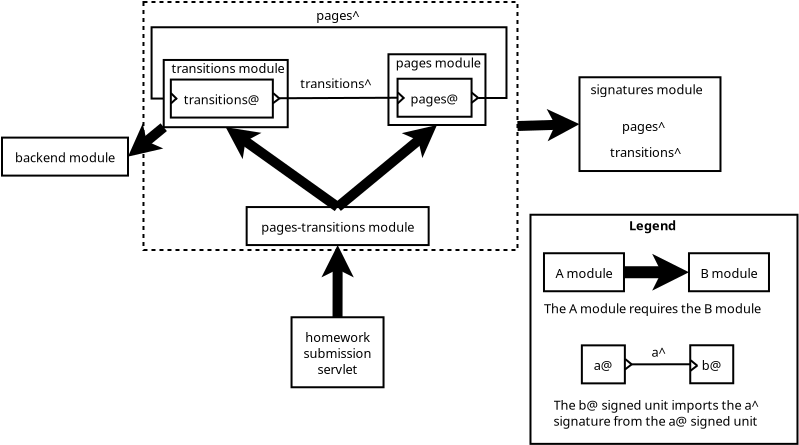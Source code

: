 <?xml version="1.0" encoding="UTF-8"?>
<dia:diagram xmlns:dia="http://www.lysator.liu.se/~alla/dia/">
  <dia:layer name="Background" visible="true">
    <dia:object type="Standard - Box" version="0" id="O0">
      <dia:attribute name="obj_pos">
        <dia:point val="-24.343,-5.639"/>
      </dia:attribute>
      <dia:attribute name="obj_bb">
        <dia:rectangle val="-24.393,-5.689;-5.593,6.811"/>
      </dia:attribute>
      <dia:attribute name="elem_corner">
        <dia:point val="-24.343,-5.639"/>
      </dia:attribute>
      <dia:attribute name="elem_width">
        <dia:real val="18.7"/>
      </dia:attribute>
      <dia:attribute name="elem_height">
        <dia:real val="12.4"/>
      </dia:attribute>
      <dia:attribute name="show_background">
        <dia:boolean val="true"/>
      </dia:attribute>
      <dia:attribute name="line_style">
        <dia:enum val="4"/>
      </dia:attribute>
      <dia:attribute name="dashlength">
        <dia:real val="2"/>
      </dia:attribute>
    </dia:object>
    <dia:object type="Flowchart - Box" version="0" id="O1">
      <dia:attribute name="obj_pos">
        <dia:point val="-16.94,10.124"/>
      </dia:attribute>
      <dia:attribute name="obj_bb">
        <dia:rectangle val="-16.99,10.074;-12.29,13.674"/>
      </dia:attribute>
      <dia:attribute name="elem_corner">
        <dia:point val="-16.94,10.124"/>
      </dia:attribute>
      <dia:attribute name="elem_width">
        <dia:real val="4.6"/>
      </dia:attribute>
      <dia:attribute name="elem_height">
        <dia:real val="3.5"/>
      </dia:attribute>
      <dia:attribute name="show_background">
        <dia:boolean val="true"/>
      </dia:attribute>
      <dia:attribute name="padding">
        <dia:real val="0.5"/>
      </dia:attribute>
      <dia:attribute name="text">
        <dia:composite type="text">
          <dia:attribute name="string">
            <dia:string>#homework
submission
servlet#</dia:string>
          </dia:attribute>
          <dia:attribute name="font">
            <dia:font family="sans" style="0" name="Helvetica"/>
          </dia:attribute>
          <dia:attribute name="height">
            <dia:real val="0.8"/>
          </dia:attribute>
          <dia:attribute name="pos">
            <dia:point val="-14.64,11.324"/>
          </dia:attribute>
          <dia:attribute name="color">
            <dia:color val="#000000"/>
          </dia:attribute>
          <dia:attribute name="alignment">
            <dia:enum val="1"/>
          </dia:attribute>
        </dia:composite>
      </dia:attribute>
    </dia:object>
    <dia:object type="Flowchart - Box" version="0" id="O2">
      <dia:attribute name="obj_pos">
        <dia:point val="-19.184,4.614"/>
      </dia:attribute>
      <dia:attribute name="obj_bb">
        <dia:rectangle val="-19.234,4.564;-10.034,6.564"/>
      </dia:attribute>
      <dia:attribute name="elem_corner">
        <dia:point val="-19.184,4.614"/>
      </dia:attribute>
      <dia:attribute name="elem_width">
        <dia:real val="9.1"/>
      </dia:attribute>
      <dia:attribute name="elem_height">
        <dia:real val="1.9"/>
      </dia:attribute>
      <dia:attribute name="show_background">
        <dia:boolean val="true"/>
      </dia:attribute>
      <dia:attribute name="padding">
        <dia:real val="0.5"/>
      </dia:attribute>
      <dia:attribute name="text">
        <dia:composite type="text">
          <dia:attribute name="string">
            <dia:string>#pages-transitions module#</dia:string>
          </dia:attribute>
          <dia:attribute name="font">
            <dia:font family="sans" style="0" name="Helvetica"/>
          </dia:attribute>
          <dia:attribute name="height">
            <dia:real val="0.8"/>
          </dia:attribute>
          <dia:attribute name="pos">
            <dia:point val="-14.634,5.814"/>
          </dia:attribute>
          <dia:attribute name="color">
            <dia:color val="#000000"/>
          </dia:attribute>
          <dia:attribute name="alignment">
            <dia:enum val="1"/>
          </dia:attribute>
        </dia:composite>
      </dia:attribute>
    </dia:object>
    <dia:object type="Standard - Line" version="0" id="O3">
      <dia:attribute name="obj_pos">
        <dia:point val="-14.634,4.614"/>
      </dia:attribute>
      <dia:attribute name="obj_bb">
        <dia:rectangle val="-14.986,-0.034;-9.157,4.966"/>
      </dia:attribute>
      <dia:attribute name="conn_endpoints">
        <dia:point val="-14.634,4.614"/>
        <dia:point val="-9.668,0.511"/>
      </dia:attribute>
      <dia:attribute name="numcp">
        <dia:int val="1"/>
      </dia:attribute>
      <dia:attribute name="line_width">
        <dia:real val="0.5"/>
      </dia:attribute>
      <dia:attribute name="end_arrow">
        <dia:enum val="22"/>
      </dia:attribute>
      <dia:attribute name="end_arrow_length">
        <dia:real val="0.5"/>
      </dia:attribute>
      <dia:attribute name="end_arrow_width">
        <dia:real val="0.5"/>
      </dia:attribute>
      <dia:connections>
        <dia:connection handle="0" to="O2" connection="2"/>
        <dia:connection handle="1" to="O11" connection="6"/>
      </dia:connections>
    </dia:object>
    <dia:object type="Standard - Line" version="0" id="O4">
      <dia:attribute name="obj_pos">
        <dia:point val="-14.64,10.124"/>
      </dia:attribute>
      <dia:attribute name="obj_bb">
        <dia:rectangle val="-15.134,6.264;-14.133,10.374"/>
      </dia:attribute>
      <dia:attribute name="conn_endpoints">
        <dia:point val="-14.64,10.124"/>
        <dia:point val="-14.634,6.514"/>
      </dia:attribute>
      <dia:attribute name="numcp">
        <dia:int val="1"/>
      </dia:attribute>
      <dia:attribute name="line_width">
        <dia:real val="0.5"/>
      </dia:attribute>
      <dia:attribute name="end_arrow">
        <dia:enum val="22"/>
      </dia:attribute>
      <dia:attribute name="end_arrow_length">
        <dia:real val="0.5"/>
      </dia:attribute>
      <dia:attribute name="end_arrow_width">
        <dia:real val="0.5"/>
      </dia:attribute>
      <dia:connections>
        <dia:connection handle="0" to="O1" connection="2"/>
        <dia:connection handle="1" to="O2" connection="13"/>
      </dia:connections>
    </dia:object>
    <dia:object type="Flowchart - Box" version="0" id="O5">
      <dia:attribute name="obj_pos">
        <dia:point val="-31.417,1.141"/>
      </dia:attribute>
      <dia:attribute name="obj_bb">
        <dia:rectangle val="-31.467,1.091;-25.067,3.091"/>
      </dia:attribute>
      <dia:attribute name="elem_corner">
        <dia:point val="-31.417,1.141"/>
      </dia:attribute>
      <dia:attribute name="elem_width">
        <dia:real val="6.3"/>
      </dia:attribute>
      <dia:attribute name="elem_height">
        <dia:real val="1.9"/>
      </dia:attribute>
      <dia:attribute name="show_background">
        <dia:boolean val="true"/>
      </dia:attribute>
      <dia:attribute name="padding">
        <dia:real val="0.5"/>
      </dia:attribute>
      <dia:attribute name="text">
        <dia:composite type="text">
          <dia:attribute name="string">
            <dia:string>#backend module#</dia:string>
          </dia:attribute>
          <dia:attribute name="font">
            <dia:font family="sans" style="0" name="Helvetica"/>
          </dia:attribute>
          <dia:attribute name="height">
            <dia:real val="0.8"/>
          </dia:attribute>
          <dia:attribute name="pos">
            <dia:point val="-28.267,2.341"/>
          </dia:attribute>
          <dia:attribute name="color">
            <dia:color val="#000000"/>
          </dia:attribute>
          <dia:attribute name="alignment">
            <dia:enum val="1"/>
          </dia:attribute>
        </dia:composite>
      </dia:attribute>
    </dia:object>
    <dia:object type="Standard - Line" version="0" id="O6">
      <dia:attribute name="obj_pos">
        <dia:point val="-23.331,0.621"/>
      </dia:attribute>
      <dia:attribute name="obj_bb">
        <dia:rectangle val="-25.628,0.269;-22.979,2.636"/>
      </dia:attribute>
      <dia:attribute name="conn_endpoints">
        <dia:point val="-23.331,0.621"/>
        <dia:point val="-25.117,2.091"/>
      </dia:attribute>
      <dia:attribute name="numcp">
        <dia:int val="1"/>
      </dia:attribute>
      <dia:attribute name="line_width">
        <dia:real val="0.5"/>
      </dia:attribute>
      <dia:attribute name="end_arrow">
        <dia:enum val="22"/>
      </dia:attribute>
      <dia:attribute name="end_arrow_length">
        <dia:real val="0.5"/>
      </dia:attribute>
      <dia:attribute name="end_arrow_width">
        <dia:real val="0.5"/>
      </dia:attribute>
      <dia:connections>
        <dia:connection handle="0" to="O35" connection="5"/>
        <dia:connection handle="1" to="O5" connection="8"/>
      </dia:connections>
    </dia:object>
    <dia:object type="Standard - Text" version="0" id="O7">
      <dia:attribute name="obj_pos">
        <dia:point val="-15.699,-4.736"/>
      </dia:attribute>
      <dia:attribute name="obj_bb">
        <dia:rectangle val="-15.699,-5.386;-13.249,-4.386"/>
      </dia:attribute>
      <dia:attribute name="text">
        <dia:composite type="text">
          <dia:attribute name="string">
            <dia:string>#pages^#</dia:string>
          </dia:attribute>
          <dia:attribute name="font">
            <dia:font family="sans" style="0" name="Helvetica"/>
          </dia:attribute>
          <dia:attribute name="height">
            <dia:real val="0.8"/>
          </dia:attribute>
          <dia:attribute name="pos">
            <dia:point val="-15.699,-4.736"/>
          </dia:attribute>
          <dia:attribute name="color">
            <dia:color val="#000000"/>
          </dia:attribute>
          <dia:attribute name="alignment">
            <dia:enum val="0"/>
          </dia:attribute>
        </dia:composite>
      </dia:attribute>
    </dia:object>
    <dia:object type="Standard - Line" version="0" id="O8">
      <dia:attribute name="obj_pos">
        <dia:point val="-14.634,4.614"/>
      </dia:attribute>
      <dia:attribute name="obj_bb">
        <dia:rectangle val="-20.725,0.069;-14.285,4.963"/>
      </dia:attribute>
      <dia:attribute name="conn_endpoints">
        <dia:point val="-14.634,4.614"/>
        <dia:point val="-20.231,0.621"/>
      </dia:attribute>
      <dia:attribute name="numcp">
        <dia:int val="1"/>
      </dia:attribute>
      <dia:attribute name="line_width">
        <dia:real val="0.5"/>
      </dia:attribute>
      <dia:attribute name="end_arrow">
        <dia:enum val="22"/>
      </dia:attribute>
      <dia:attribute name="end_arrow_length">
        <dia:real val="0.5"/>
      </dia:attribute>
      <dia:attribute name="end_arrow_width">
        <dia:real val="0.5"/>
      </dia:attribute>
      <dia:connections>
        <dia:connection handle="0" to="O2" connection="2"/>
        <dia:connection handle="1" to="O35" connection="6"/>
      </dia:connections>
    </dia:object>
    <dia:object type="Standard - Text" version="0" id="O9">
      <dia:attribute name="obj_pos">
        <dia:point val="-16.5,-1.324"/>
      </dia:attribute>
      <dia:attribute name="obj_bb">
        <dia:rectangle val="-16.5,-1.974;-12.65,-0.974"/>
      </dia:attribute>
      <dia:attribute name="text">
        <dia:composite type="text">
          <dia:attribute name="string">
            <dia:string>#transitions^#</dia:string>
          </dia:attribute>
          <dia:attribute name="font">
            <dia:font family="sans" style="0" name="Helvetica"/>
          </dia:attribute>
          <dia:attribute name="height">
            <dia:real val="0.8"/>
          </dia:attribute>
          <dia:attribute name="pos">
            <dia:point val="-16.5,-1.324"/>
          </dia:attribute>
          <dia:attribute name="color">
            <dia:color val="#000000"/>
          </dia:attribute>
          <dia:attribute name="alignment">
            <dia:enum val="0"/>
          </dia:attribute>
        </dia:composite>
      </dia:attribute>
    </dia:object>
    <dia:object type="Standard - Line" version="0" id="O10">
      <dia:attribute name="obj_pos">
        <dia:point val="-5.643,0.561"/>
      </dia:attribute>
      <dia:attribute name="obj_bb">
        <dia:rectangle val="-5.9,-0.04;-2.278,0.975"/>
      </dia:attribute>
      <dia:attribute name="conn_endpoints">
        <dia:point val="-5.643,0.561"/>
        <dia:point val="-2.543,0.468"/>
      </dia:attribute>
      <dia:attribute name="numcp">
        <dia:int val="1"/>
      </dia:attribute>
      <dia:attribute name="line_width">
        <dia:real val="0.5"/>
      </dia:attribute>
      <dia:attribute name="end_arrow">
        <dia:enum val="22"/>
      </dia:attribute>
      <dia:attribute name="end_arrow_length">
        <dia:real val="0.5"/>
      </dia:attribute>
      <dia:attribute name="end_arrow_width">
        <dia:real val="0.5"/>
      </dia:attribute>
      <dia:connections>
        <dia:connection handle="0" to="O0" connection="4"/>
        <dia:connection handle="1" to="O42" connection="3"/>
      </dia:connections>
    </dia:object>
    <dia:group>
      <dia:object type="Standard - Box" version="0" id="O11">
        <dia:attribute name="obj_pos">
          <dia:point val="-12.094,-3.026"/>
        </dia:attribute>
        <dia:attribute name="obj_bb">
          <dia:rectangle val="-12.143,-3.076;-7.194,0.561"/>
        </dia:attribute>
        <dia:attribute name="elem_corner">
          <dia:point val="-12.094,-3.026"/>
        </dia:attribute>
        <dia:attribute name="elem_width">
          <dia:real val="4.85"/>
        </dia:attribute>
        <dia:attribute name="elem_height">
          <dia:real val="3.537"/>
        </dia:attribute>
        <dia:attribute name="show_background">
          <dia:boolean val="true"/>
        </dia:attribute>
      </dia:object>
      <dia:object type="Standard - Text" version="0" id="O12">
        <dia:attribute name="obj_pos">
          <dia:point val="-11.724,-2.364"/>
        </dia:attribute>
        <dia:attribute name="obj_bb">
          <dia:rectangle val="-11.724,-3.014;-7.274,-2.014"/>
        </dia:attribute>
        <dia:attribute name="text">
          <dia:composite type="text">
            <dia:attribute name="string">
              <dia:string>#pages module#</dia:string>
            </dia:attribute>
            <dia:attribute name="font">
              <dia:font family="sans" style="0" name="Helvetica"/>
            </dia:attribute>
            <dia:attribute name="height">
              <dia:real val="0.8"/>
            </dia:attribute>
            <dia:attribute name="pos">
              <dia:point val="-11.724,-2.364"/>
            </dia:attribute>
            <dia:attribute name="color">
              <dia:color val="#000000"/>
            </dia:attribute>
            <dia:attribute name="alignment">
              <dia:enum val="0"/>
            </dia:attribute>
          </dia:composite>
        </dia:attribute>
      </dia:object>
      <dia:group>
        <dia:object type="Flowchart - Box" version="0" id="O13">
          <dia:attribute name="obj_pos">
            <dia:point val="-11.639,-1.802"/>
          </dia:attribute>
          <dia:attribute name="obj_bb">
            <dia:rectangle val="-11.689,-1.852;-7.889,0.148"/>
          </dia:attribute>
          <dia:attribute name="elem_corner">
            <dia:point val="-11.639,-1.802"/>
          </dia:attribute>
          <dia:attribute name="elem_width">
            <dia:real val="3.7"/>
          </dia:attribute>
          <dia:attribute name="elem_height">
            <dia:real val="1.9"/>
          </dia:attribute>
          <dia:attribute name="show_background">
            <dia:boolean val="true"/>
          </dia:attribute>
          <dia:attribute name="padding">
            <dia:real val="0.5"/>
          </dia:attribute>
          <dia:attribute name="text">
            <dia:composite type="text">
              <dia:attribute name="string">
                <dia:string>#pages@#</dia:string>
              </dia:attribute>
              <dia:attribute name="font">
                <dia:font family="sans" style="0" name="Helvetica"/>
              </dia:attribute>
              <dia:attribute name="height">
                <dia:real val="0.8"/>
              </dia:attribute>
              <dia:attribute name="pos">
                <dia:point val="-9.789,-0.602"/>
              </dia:attribute>
              <dia:attribute name="color">
                <dia:color val="#000000"/>
              </dia:attribute>
              <dia:attribute name="alignment">
                <dia:enum val="1"/>
              </dia:attribute>
            </dia:composite>
          </dia:attribute>
        </dia:object>
        <dia:object type="Standard - Line" version="0" id="O14">
          <dia:attribute name="obj_pos">
            <dia:point val="-11.639,-0.565"/>
          </dia:attribute>
          <dia:attribute name="obj_bb">
            <dia:rectangle val="-11.709,-0.935;-11.241,-0.494"/>
          </dia:attribute>
          <dia:attribute name="conn_endpoints">
            <dia:point val="-11.639,-0.565"/>
            <dia:point val="-11.312,-0.864"/>
          </dia:attribute>
          <dia:attribute name="numcp">
            <dia:int val="1"/>
          </dia:attribute>
        </dia:object>
        <dia:object type="Standard - Line" version="0" id="O15">
          <dia:attribute name="obj_pos">
            <dia:point val="-11.625,-1.113"/>
          </dia:attribute>
          <dia:attribute name="obj_bb">
            <dia:rectangle val="-11.696,-1.183;-11.235,-0.743"/>
          </dia:attribute>
          <dia:attribute name="conn_endpoints">
            <dia:point val="-11.625,-1.113"/>
            <dia:point val="-11.306,-0.814"/>
          </dia:attribute>
          <dia:attribute name="numcp">
            <dia:int val="1"/>
          </dia:attribute>
        </dia:object>
        <dia:object type="Standard - Line" version="0" id="O16">
          <dia:attribute name="obj_pos">
            <dia:point val="-7.593,-0.864"/>
          </dia:attribute>
          <dia:attribute name="obj_bb">
            <dia:rectangle val="-8.021,-0.934;-7.523,-0.52"/>
          </dia:attribute>
          <dia:attribute name="conn_endpoints">
            <dia:point val="-7.593,-0.864"/>
            <dia:point val="-7.951,-0.59"/>
          </dia:attribute>
          <dia:attribute name="numcp">
            <dia:int val="1"/>
          </dia:attribute>
        </dia:object>
        <dia:object type="Standard - Line" version="0" id="O17">
          <dia:attribute name="obj_pos">
            <dia:point val="-7.939,-1.115"/>
          </dia:attribute>
          <dia:attribute name="obj_bb">
            <dia:rectangle val="-8.009,-1.185;-7.548,-0.781"/>
          </dia:attribute>
          <dia:attribute name="conn_endpoints">
            <dia:point val="-7.939,-1.115"/>
            <dia:point val="-7.618,-0.851"/>
          </dia:attribute>
          <dia:attribute name="numcp">
            <dia:int val="1"/>
          </dia:attribute>
        </dia:object>
      </dia:group>
    </dia:group>
    <dia:object type="Standard - ZigZagLine" version="0" id="O18">
      <dia:attribute name="obj_pos">
        <dia:point val="-22.975,-0.811"/>
      </dia:attribute>
      <dia:attribute name="obj_bb">
        <dia:rectangle val="-23.988,-4.426;-6.143,-0.761"/>
      </dia:attribute>
      <dia:attribute name="orth_points">
        <dia:point val="-22.975,-0.811"/>
        <dia:point val="-23.938,-0.811"/>
        <dia:point val="-23.938,-4.376"/>
        <dia:point val="-6.193,-4.376"/>
        <dia:point val="-6.193,-0.839"/>
        <dia:point val="-7.611,-0.839"/>
      </dia:attribute>
      <dia:attribute name="orth_orient">
        <dia:enum val="0"/>
        <dia:enum val="1"/>
        <dia:enum val="0"/>
        <dia:enum val="1"/>
        <dia:enum val="0"/>
      </dia:attribute>
      <dia:attribute name="autorouting">
        <dia:boolean val="false"/>
      </dia:attribute>
      <dia:connections>
        <dia:connection handle="0" to="O37" connection="7"/>
      </dia:connections>
    </dia:object>
    <dia:object type="Standard - Text" version="0" id="O19">
      <dia:attribute name="obj_pos">
        <dia:point val="-3.136,14.954"/>
      </dia:attribute>
      <dia:attribute name="obj_bb">
        <dia:rectangle val="-3.136,14.304;-3.136,15.304"/>
      </dia:attribute>
      <dia:attribute name="text">
        <dia:composite type="text">
          <dia:attribute name="string">
            <dia:string>##</dia:string>
          </dia:attribute>
          <dia:attribute name="font">
            <dia:font family="sans" style="0" name="Helvetica"/>
          </dia:attribute>
          <dia:attribute name="height">
            <dia:real val="0.8"/>
          </dia:attribute>
          <dia:attribute name="pos">
            <dia:point val="-3.136,14.954"/>
          </dia:attribute>
          <dia:attribute name="color">
            <dia:color val="#000000"/>
          </dia:attribute>
          <dia:attribute name="alignment">
            <dia:enum val="0"/>
          </dia:attribute>
        </dia:composite>
      </dia:attribute>
    </dia:object>
    <dia:group>
      <dia:object type="Standard - Box" version="0" id="O20">
        <dia:attribute name="obj_pos">
          <dia:point val="-4.993,4.998"/>
        </dia:attribute>
        <dia:attribute name="obj_bb">
          <dia:rectangle val="-5.043,4.949;8.407,16.504"/>
        </dia:attribute>
        <dia:attribute name="elem_corner">
          <dia:point val="-4.993,4.998"/>
        </dia:attribute>
        <dia:attribute name="elem_width">
          <dia:real val="13.35"/>
        </dia:attribute>
        <dia:attribute name="elem_height">
          <dia:real val="11.456"/>
        </dia:attribute>
        <dia:attribute name="show_background">
          <dia:boolean val="true"/>
        </dia:attribute>
      </dia:object>
      <dia:object type="Standard - Text" version="0" id="O21">
        <dia:attribute name="obj_pos">
          <dia:point val="-0.068,5.774"/>
        </dia:attribute>
        <dia:attribute name="obj_bb">
          <dia:rectangle val="-0.068,5.123;2.582,6.123"/>
        </dia:attribute>
        <dia:attribute name="text">
          <dia:composite type="text">
            <dia:attribute name="string">
              <dia:string>#Legend#</dia:string>
            </dia:attribute>
            <dia:attribute name="font">
              <dia:font family="sans" style="80" name="Helvetica"/>
            </dia:attribute>
            <dia:attribute name="height">
              <dia:real val="0.8"/>
            </dia:attribute>
            <dia:attribute name="pos">
              <dia:point val="-0.068,5.774"/>
            </dia:attribute>
            <dia:attribute name="color">
              <dia:color val="#000000"/>
            </dia:attribute>
            <dia:attribute name="alignment">
              <dia:enum val="0"/>
            </dia:attribute>
          </dia:composite>
        </dia:attribute>
      </dia:object>
      <dia:group>
        <dia:group>
          <dia:object type="Flowchart - Box" version="0" id="O22">
            <dia:attribute name="obj_pos">
              <dia:point val="2.995,11.524"/>
            </dia:attribute>
            <dia:attribute name="obj_bb">
              <dia:rectangle val="2.945,11.473;5.195,13.473"/>
            </dia:attribute>
            <dia:attribute name="elem_corner">
              <dia:point val="2.995,11.524"/>
            </dia:attribute>
            <dia:attribute name="elem_width">
              <dia:real val="2.15"/>
            </dia:attribute>
            <dia:attribute name="elem_height">
              <dia:real val="1.9"/>
            </dia:attribute>
            <dia:attribute name="show_background">
              <dia:boolean val="true"/>
            </dia:attribute>
            <dia:attribute name="padding">
              <dia:real val="0.5"/>
            </dia:attribute>
            <dia:attribute name="text">
              <dia:composite type="text">
                <dia:attribute name="string">
                  <dia:string>#b@#</dia:string>
                </dia:attribute>
                <dia:attribute name="font">
                  <dia:font family="sans" style="0" name="Helvetica"/>
                </dia:attribute>
                <dia:attribute name="height">
                  <dia:real val="0.8"/>
                </dia:attribute>
                <dia:attribute name="pos">
                  <dia:point val="4.07,12.723"/>
                </dia:attribute>
                <dia:attribute name="color">
                  <dia:color val="#000000"/>
                </dia:attribute>
                <dia:attribute name="alignment">
                  <dia:enum val="1"/>
                </dia:attribute>
              </dia:composite>
            </dia:attribute>
          </dia:object>
          <dia:object type="Standard - Line" version="0" id="O23">
            <dia:attribute name="obj_pos">
              <dia:point val="3.362,12.526"/>
            </dia:attribute>
            <dia:attribute name="obj_bb">
              <dia:rectangle val="2.934,12.456;3.432,12.87"/>
            </dia:attribute>
            <dia:attribute name="conn_endpoints">
              <dia:point val="3.362,12.526"/>
              <dia:point val="3.004,12.8"/>
            </dia:attribute>
            <dia:attribute name="numcp">
              <dia:int val="1"/>
            </dia:attribute>
          </dia:object>
          <dia:object type="Standard - Line" version="0" id="O24">
            <dia:attribute name="obj_pos">
              <dia:point val="3.016,12.275"/>
            </dia:attribute>
            <dia:attribute name="obj_bb">
              <dia:rectangle val="2.946,12.204;3.407,12.608"/>
            </dia:attribute>
            <dia:attribute name="conn_endpoints">
              <dia:point val="3.016,12.275"/>
              <dia:point val="3.337,12.538"/>
            </dia:attribute>
            <dia:attribute name="numcp">
              <dia:int val="1"/>
            </dia:attribute>
          </dia:object>
        </dia:group>
        <dia:object type="Standard - Line" version="0" id="O25">
          <dia:attribute name="obj_pos">
            <dia:point val="0.058,12.479"/>
          </dia:attribute>
          <dia:attribute name="obj_bb">
            <dia:rectangle val="0.007,12.423;3.045,12.529"/>
          </dia:attribute>
          <dia:attribute name="conn_endpoints">
            <dia:point val="0.058,12.479"/>
            <dia:point val="2.995,12.473"/>
          </dia:attribute>
          <dia:attribute name="numcp">
            <dia:int val="1"/>
          </dia:attribute>
        </dia:object>
        <dia:group>
          <dia:object type="Flowchart - Box" version="0" id="O26">
            <dia:attribute name="obj_pos">
              <dia:point val="-2.424,11.529"/>
            </dia:attribute>
            <dia:attribute name="obj_bb">
              <dia:rectangle val="-2.474,11.479;-0.224,13.479"/>
            </dia:attribute>
            <dia:attribute name="elem_corner">
              <dia:point val="-2.424,11.529"/>
            </dia:attribute>
            <dia:attribute name="elem_width">
              <dia:real val="2.15"/>
            </dia:attribute>
            <dia:attribute name="elem_height">
              <dia:real val="1.9"/>
            </dia:attribute>
            <dia:attribute name="show_background">
              <dia:boolean val="true"/>
            </dia:attribute>
            <dia:attribute name="padding">
              <dia:real val="0.5"/>
            </dia:attribute>
            <dia:attribute name="text">
              <dia:composite type="text">
                <dia:attribute name="string">
                  <dia:string>#a@#</dia:string>
                </dia:attribute>
                <dia:attribute name="font">
                  <dia:font family="sans" style="0" name="Helvetica"/>
                </dia:attribute>
                <dia:attribute name="height">
                  <dia:real val="0.8"/>
                </dia:attribute>
                <dia:attribute name="pos">
                  <dia:point val="-1.349,12.729"/>
                </dia:attribute>
                <dia:attribute name="color">
                  <dia:color val="#000000"/>
                </dia:attribute>
                <dia:attribute name="alignment">
                  <dia:enum val="1"/>
                </dia:attribute>
              </dia:composite>
            </dia:attribute>
          </dia:object>
          <dia:object type="Standard - Line" version="0" id="O27">
            <dia:attribute name="obj_pos">
              <dia:point val="0.087,12.463"/>
            </dia:attribute>
            <dia:attribute name="obj_bb">
              <dia:rectangle val="-0.341,12.393;0.157,12.807"/>
            </dia:attribute>
            <dia:attribute name="conn_endpoints">
              <dia:point val="0.087,12.463"/>
              <dia:point val="-0.271,12.737"/>
            </dia:attribute>
            <dia:attribute name="numcp">
              <dia:int val="1"/>
            </dia:attribute>
          </dia:object>
          <dia:object type="Standard - Line" version="0" id="O28">
            <dia:attribute name="obj_pos">
              <dia:point val="-0.259,12.212"/>
            </dia:attribute>
            <dia:attribute name="obj_bb">
              <dia:rectangle val="-0.329,12.142;0.132,12.546"/>
            </dia:attribute>
            <dia:attribute name="conn_endpoints">
              <dia:point val="-0.259,12.212"/>
              <dia:point val="0.062,12.476"/>
            </dia:attribute>
            <dia:attribute name="numcp">
              <dia:int val="1"/>
            </dia:attribute>
          </dia:object>
        </dia:group>
        <dia:object type="Standard - Text" version="0" id="O29">
          <dia:attribute name="obj_pos">
            <dia:point val="1.064,12.104"/>
          </dia:attribute>
          <dia:attribute name="obj_bb">
            <dia:rectangle val="1.064,11.454;1.964,12.454"/>
          </dia:attribute>
          <dia:attribute name="text">
            <dia:composite type="text">
              <dia:attribute name="string">
                <dia:string>#a^#</dia:string>
              </dia:attribute>
              <dia:attribute name="font">
                <dia:font family="sans" style="0" name="Helvetica"/>
              </dia:attribute>
              <dia:attribute name="height">
                <dia:real val="0.8"/>
              </dia:attribute>
              <dia:attribute name="pos">
                <dia:point val="1.064,12.104"/>
              </dia:attribute>
              <dia:attribute name="color">
                <dia:color val="#000000"/>
              </dia:attribute>
              <dia:attribute name="alignment">
                <dia:enum val="0"/>
              </dia:attribute>
            </dia:composite>
          </dia:attribute>
        </dia:object>
        <dia:object type="Standard - Text" version="0" id="O30">
          <dia:attribute name="obj_pos">
            <dia:point val="-3.836,14.754"/>
          </dia:attribute>
          <dia:attribute name="obj_bb">
            <dia:rectangle val="-3.836,14.104;7.164,15.904"/>
          </dia:attribute>
          <dia:attribute name="text">
            <dia:composite type="text">
              <dia:attribute name="string">
                <dia:string>#The b@ signed unit imports the a^
signature from the a@ signed unit#</dia:string>
              </dia:attribute>
              <dia:attribute name="font">
                <dia:font family="sans" style="0" name="Helvetica"/>
              </dia:attribute>
              <dia:attribute name="height">
                <dia:real val="0.8"/>
              </dia:attribute>
              <dia:attribute name="pos">
                <dia:point val="-3.836,14.754"/>
              </dia:attribute>
              <dia:attribute name="color">
                <dia:color val="#000000"/>
              </dia:attribute>
              <dia:attribute name="alignment">
                <dia:enum val="0"/>
              </dia:attribute>
            </dia:composite>
          </dia:attribute>
        </dia:object>
      </dia:group>
      <dia:group>
        <dia:object type="Flowchart - Box" version="0" id="O31">
          <dia:attribute name="obj_pos">
            <dia:point val="-4.318,6.923"/>
          </dia:attribute>
          <dia:attribute name="obj_bb">
            <dia:rectangle val="-4.368,6.873;-0.268,8.873"/>
          </dia:attribute>
          <dia:attribute name="elem_corner">
            <dia:point val="-4.318,6.923"/>
          </dia:attribute>
          <dia:attribute name="elem_width">
            <dia:real val="4"/>
          </dia:attribute>
          <dia:attribute name="elem_height">
            <dia:real val="1.9"/>
          </dia:attribute>
          <dia:attribute name="show_background">
            <dia:boolean val="true"/>
          </dia:attribute>
          <dia:attribute name="padding">
            <dia:real val="0.5"/>
          </dia:attribute>
          <dia:attribute name="text">
            <dia:composite type="text">
              <dia:attribute name="string">
                <dia:string>#A module#</dia:string>
              </dia:attribute>
              <dia:attribute name="font">
                <dia:font family="sans" style="0" name="Helvetica"/>
              </dia:attribute>
              <dia:attribute name="height">
                <dia:real val="0.8"/>
              </dia:attribute>
              <dia:attribute name="pos">
                <dia:point val="-2.318,8.123"/>
              </dia:attribute>
              <dia:attribute name="color">
                <dia:color val="#000000"/>
              </dia:attribute>
              <dia:attribute name="alignment">
                <dia:enum val="1"/>
              </dia:attribute>
            </dia:composite>
          </dia:attribute>
        </dia:object>
        <dia:object type="Flowchart - Box" version="0" id="O32">
          <dia:attribute name="obj_pos">
            <dia:point val="2.932,6.923"/>
          </dia:attribute>
          <dia:attribute name="obj_bb">
            <dia:rectangle val="2.882,6.873;6.982,8.873"/>
          </dia:attribute>
          <dia:attribute name="elem_corner">
            <dia:point val="2.932,6.923"/>
          </dia:attribute>
          <dia:attribute name="elem_width">
            <dia:real val="4"/>
          </dia:attribute>
          <dia:attribute name="elem_height">
            <dia:real val="1.9"/>
          </dia:attribute>
          <dia:attribute name="show_background">
            <dia:boolean val="true"/>
          </dia:attribute>
          <dia:attribute name="padding">
            <dia:real val="0.5"/>
          </dia:attribute>
          <dia:attribute name="text">
            <dia:composite type="text">
              <dia:attribute name="string">
                <dia:string>#B module#</dia:string>
              </dia:attribute>
              <dia:attribute name="font">
                <dia:font family="sans" style="0" name="Helvetica"/>
              </dia:attribute>
              <dia:attribute name="height">
                <dia:real val="0.8"/>
              </dia:attribute>
              <dia:attribute name="pos">
                <dia:point val="4.932,8.123"/>
              </dia:attribute>
              <dia:attribute name="color">
                <dia:color val="#000000"/>
              </dia:attribute>
              <dia:attribute name="alignment">
                <dia:enum val="1"/>
              </dia:attribute>
            </dia:composite>
          </dia:attribute>
        </dia:object>
        <dia:object type="Standard - Line" version="0" id="O33">
          <dia:attribute name="obj_pos">
            <dia:point val="-0.318,7.873"/>
          </dia:attribute>
          <dia:attribute name="obj_bb">
            <dia:rectangle val="-0.618,7.373;3.232,8.373"/>
          </dia:attribute>
          <dia:attribute name="conn_endpoints">
            <dia:point val="-0.318,7.873"/>
            <dia:point val="2.932,7.873"/>
          </dia:attribute>
          <dia:attribute name="numcp">
            <dia:int val="1"/>
          </dia:attribute>
          <dia:attribute name="line_width">
            <dia:real val="0.6"/>
          </dia:attribute>
          <dia:attribute name="end_arrow">
            <dia:enum val="22"/>
          </dia:attribute>
          <dia:attribute name="end_arrow_length">
            <dia:real val="0.5"/>
          </dia:attribute>
          <dia:attribute name="end_arrow_width">
            <dia:real val="0.5"/>
          </dia:attribute>
          <dia:connections>
            <dia:connection handle="0" to="O31" connection="8"/>
            <dia:connection handle="1" to="O32" connection="7"/>
          </dia:connections>
        </dia:object>
        <dia:object type="Standard - Text" version="0" id="O34">
          <dia:attribute name="obj_pos">
            <dia:point val="-4.318,9.924"/>
          </dia:attribute>
          <dia:attribute name="obj_bb">
            <dia:rectangle val="-4.318,9.274;7.082,10.274"/>
          </dia:attribute>
          <dia:attribute name="text">
            <dia:composite type="text">
              <dia:attribute name="string">
                <dia:string>#The A module requires the B module#</dia:string>
              </dia:attribute>
              <dia:attribute name="font">
                <dia:font family="sans" style="0" name="Helvetica"/>
              </dia:attribute>
              <dia:attribute name="height">
                <dia:real val="0.8"/>
              </dia:attribute>
              <dia:attribute name="pos">
                <dia:point val="-4.318,9.924"/>
              </dia:attribute>
              <dia:attribute name="color">
                <dia:color val="#000000"/>
              </dia:attribute>
              <dia:attribute name="alignment">
                <dia:enum val="0"/>
              </dia:attribute>
            </dia:composite>
          </dia:attribute>
        </dia:object>
      </dia:group>
    </dia:group>
    <dia:group>
      <dia:group>
        <dia:object type="Standard - Box" version="0" id="O35">
          <dia:attribute name="obj_pos">
            <dia:point val="-23.331,-2.741"/>
          </dia:attribute>
          <dia:attribute name="obj_bb">
            <dia:rectangle val="-23.381,-2.791;-17.081,0.671"/>
          </dia:attribute>
          <dia:attribute name="elem_corner">
            <dia:point val="-23.331,-2.741"/>
          </dia:attribute>
          <dia:attribute name="elem_width">
            <dia:real val="6.2"/>
          </dia:attribute>
          <dia:attribute name="elem_height">
            <dia:real val="3.362"/>
          </dia:attribute>
          <dia:attribute name="show_background">
            <dia:boolean val="true"/>
          </dia:attribute>
        </dia:object>
        <dia:object type="Standard - Text" version="0" id="O36">
          <dia:attribute name="obj_pos">
            <dia:point val="-22.948,-2.091"/>
          </dia:attribute>
          <dia:attribute name="obj_bb">
            <dia:rectangle val="-22.948,-2.741;-17.098,-1.741"/>
          </dia:attribute>
          <dia:attribute name="text">
            <dia:composite type="text">
              <dia:attribute name="string">
                <dia:string>#transitions module#</dia:string>
              </dia:attribute>
              <dia:attribute name="font">
                <dia:font family="sans" style="0" name="Helvetica"/>
              </dia:attribute>
              <dia:attribute name="height">
                <dia:real val="0.8"/>
              </dia:attribute>
              <dia:attribute name="pos">
                <dia:point val="-22.948,-2.091"/>
              </dia:attribute>
              <dia:attribute name="color">
                <dia:color val="#000000"/>
              </dia:attribute>
              <dia:attribute name="alignment">
                <dia:enum val="0"/>
              </dia:attribute>
            </dia:composite>
          </dia:attribute>
        </dia:object>
      </dia:group>
      <dia:group>
        <dia:object type="Flowchart - Box" version="0" id="O37">
          <dia:attribute name="obj_pos">
            <dia:point val="-22.975,-1.761"/>
          </dia:attribute>
          <dia:attribute name="obj_bb">
            <dia:rectangle val="-23.025,-1.811;-17.825,0.189"/>
          </dia:attribute>
          <dia:attribute name="elem_corner">
            <dia:point val="-22.975,-1.761"/>
          </dia:attribute>
          <dia:attribute name="elem_width">
            <dia:real val="5.1"/>
          </dia:attribute>
          <dia:attribute name="elem_height">
            <dia:real val="1.9"/>
          </dia:attribute>
          <dia:attribute name="show_background">
            <dia:boolean val="true"/>
          </dia:attribute>
          <dia:attribute name="padding">
            <dia:real val="0.5"/>
          </dia:attribute>
          <dia:attribute name="text">
            <dia:composite type="text">
              <dia:attribute name="string">
                <dia:string>#transitions@#</dia:string>
              </dia:attribute>
              <dia:attribute name="font">
                <dia:font family="sans" style="0" name="Helvetica"/>
              </dia:attribute>
              <dia:attribute name="height">
                <dia:real val="0.8"/>
              </dia:attribute>
              <dia:attribute name="pos">
                <dia:point val="-20.425,-0.561"/>
              </dia:attribute>
              <dia:attribute name="color">
                <dia:color val="#000000"/>
              </dia:attribute>
              <dia:attribute name="alignment">
                <dia:enum val="1"/>
              </dia:attribute>
            </dia:composite>
          </dia:attribute>
        </dia:object>
        <dia:object type="Standard - Line" version="0" id="O38">
          <dia:attribute name="obj_pos">
            <dia:point val="-22.975,-1.086"/>
          </dia:attribute>
          <dia:attribute name="obj_bb">
            <dia:rectangle val="-23.046,-1.157;-22.591,-0.706"/>
          </dia:attribute>
          <dia:attribute name="conn_endpoints">
            <dia:point val="-22.975,-1.086"/>
            <dia:point val="-22.662,-0.776"/>
          </dia:attribute>
          <dia:attribute name="numcp">
            <dia:int val="1"/>
          </dia:attribute>
        </dia:object>
        <dia:object type="Standard - Line" version="0" id="O39">
          <dia:attribute name="obj_pos">
            <dia:point val="-22.975,-0.561"/>
          </dia:attribute>
          <dia:attribute name="obj_bb">
            <dia:rectangle val="-23.046,-0.897;-22.617,-0.491"/>
          </dia:attribute>
          <dia:attribute name="conn_endpoints">
            <dia:point val="-22.975,-0.561"/>
            <dia:point val="-22.687,-0.826"/>
          </dia:attribute>
          <dia:attribute name="numcp">
            <dia:int val="1"/>
          </dia:attribute>
        </dia:object>
        <dia:object type="Standard - Line" version="0" id="O40">
          <dia:attribute name="obj_pos">
            <dia:point val="-17.863,-1.086"/>
          </dia:attribute>
          <dia:attribute name="obj_bb">
            <dia:rectangle val="-17.933,-1.157;-17.492,-0.756"/>
          </dia:attribute>
          <dia:attribute name="conn_endpoints">
            <dia:point val="-17.863,-1.086"/>
            <dia:point val="-17.562,-0.826"/>
          </dia:attribute>
          <dia:attribute name="numcp">
            <dia:int val="1"/>
          </dia:attribute>
        </dia:object>
        <dia:object type="Standard - Line" version="0" id="O41">
          <dia:attribute name="obj_pos">
            <dia:point val="-17.875,-0.574"/>
          </dia:attribute>
          <dia:attribute name="obj_bb">
            <dia:rectangle val="-17.945,-0.921;-17.43,-0.504"/>
          </dia:attribute>
          <dia:attribute name="conn_endpoints">
            <dia:point val="-17.875,-0.574"/>
            <dia:point val="-17.5,-0.851"/>
          </dia:attribute>
          <dia:attribute name="numcp">
            <dia:int val="1"/>
          </dia:attribute>
        </dia:object>
      </dia:group>
    </dia:group>
    <dia:group>
      <dia:object type="Standard - Box" version="0" id="O42">
        <dia:attribute name="obj_pos">
          <dia:point val="-2.543,-1.876"/>
        </dia:attribute>
        <dia:attribute name="obj_bb">
          <dia:rectangle val="-2.593,-1.926;4.557,2.861"/>
        </dia:attribute>
        <dia:attribute name="elem_corner">
          <dia:point val="-2.543,-1.876"/>
        </dia:attribute>
        <dia:attribute name="elem_width">
          <dia:real val="7.05"/>
        </dia:attribute>
        <dia:attribute name="elem_height">
          <dia:real val="4.688"/>
        </dia:attribute>
        <dia:attribute name="show_background">
          <dia:boolean val="true"/>
        </dia:attribute>
      </dia:object>
      <dia:object type="Standard - Text" version="0" id="O43">
        <dia:attribute name="obj_pos">
          <dia:point val="-1.993,-1.026"/>
        </dia:attribute>
        <dia:attribute name="obj_bb">
          <dia:rectangle val="-1.993,-1.676;3.857,-0.676"/>
        </dia:attribute>
        <dia:attribute name="text">
          <dia:composite type="text">
            <dia:attribute name="string">
              <dia:string>#signatures module#</dia:string>
            </dia:attribute>
            <dia:attribute name="font">
              <dia:font family="sans" style="0" name="Helvetica"/>
            </dia:attribute>
            <dia:attribute name="height">
              <dia:real val="0.8"/>
            </dia:attribute>
            <dia:attribute name="pos">
              <dia:point val="-1.993,-1.026"/>
            </dia:attribute>
            <dia:attribute name="color">
              <dia:color val="#000000"/>
            </dia:attribute>
            <dia:attribute name="alignment">
              <dia:enum val="0"/>
            </dia:attribute>
          </dia:composite>
        </dia:attribute>
      </dia:object>
      <dia:object type="Standard - Text" version="0" id="O44">
        <dia:attribute name="obj_pos">
          <dia:point val="-0.417,0.811"/>
        </dia:attribute>
        <dia:attribute name="obj_bb">
          <dia:rectangle val="-0.417,0.161;2.033,1.161"/>
        </dia:attribute>
        <dia:attribute name="text">
          <dia:composite type="text">
            <dia:attribute name="string">
              <dia:string>#pages^#</dia:string>
            </dia:attribute>
            <dia:attribute name="font">
              <dia:font family="sans" style="0" name="Helvetica"/>
            </dia:attribute>
            <dia:attribute name="height">
              <dia:real val="0.8"/>
            </dia:attribute>
            <dia:attribute name="pos">
              <dia:point val="-0.417,0.811"/>
            </dia:attribute>
            <dia:attribute name="color">
              <dia:color val="#000000"/>
            </dia:attribute>
            <dia:attribute name="alignment">
              <dia:enum val="0"/>
            </dia:attribute>
          </dia:composite>
        </dia:attribute>
      </dia:object>
      <dia:object type="Standard - Text" version="0" id="O45">
        <dia:attribute name="obj_pos">
          <dia:point val="-1.017,2.111"/>
        </dia:attribute>
        <dia:attribute name="obj_bb">
          <dia:rectangle val="-1.017,1.461;2.833,2.461"/>
        </dia:attribute>
        <dia:attribute name="text">
          <dia:composite type="text">
            <dia:attribute name="string">
              <dia:string>#transitions^#</dia:string>
            </dia:attribute>
            <dia:attribute name="font">
              <dia:font family="sans" style="0" name="Helvetica"/>
            </dia:attribute>
            <dia:attribute name="height">
              <dia:real val="0.8"/>
            </dia:attribute>
            <dia:attribute name="pos">
              <dia:point val="-1.017,2.111"/>
            </dia:attribute>
            <dia:attribute name="color">
              <dia:color val="#000000"/>
            </dia:attribute>
            <dia:attribute name="alignment">
              <dia:enum val="0"/>
            </dia:attribute>
          </dia:composite>
        </dia:attribute>
      </dia:object>
    </dia:group>
    <dia:object type="Standard - Line" version="0" id="O46">
      <dia:attribute name="obj_pos">
        <dia:point val="-17.524,-0.827"/>
      </dia:attribute>
      <dia:attribute name="obj_bb">
        <dia:rectangle val="-17.574,-0.902;-11.588,-0.776"/>
      </dia:attribute>
      <dia:attribute name="conn_endpoints">
        <dia:point val="-17.524,-0.827"/>
        <dia:point val="-11.639,-0.852"/>
      </dia:attribute>
      <dia:attribute name="numcp">
        <dia:int val="1"/>
      </dia:attribute>
      <dia:connections>
        <dia:connection handle="1" to="O13" connection="7"/>
      </dia:connections>
    </dia:object>
  </dia:layer>
</dia:diagram>
